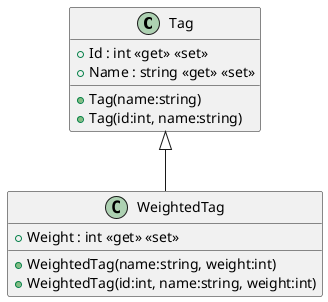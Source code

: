 @startuml
class Tag {
    + Tag(name:string)
    + Tag(id:int, name:string)
    + Id : int <<get>> <<set>>
    + Name : string <<get>> <<set>>
}
class WeightedTag {
    + WeightedTag(name:string, weight:int)
    + WeightedTag(id:int, name:string, weight:int)
    + Weight : int <<get>> <<set>>
}
Tag <|-- WeightedTag
@enduml
